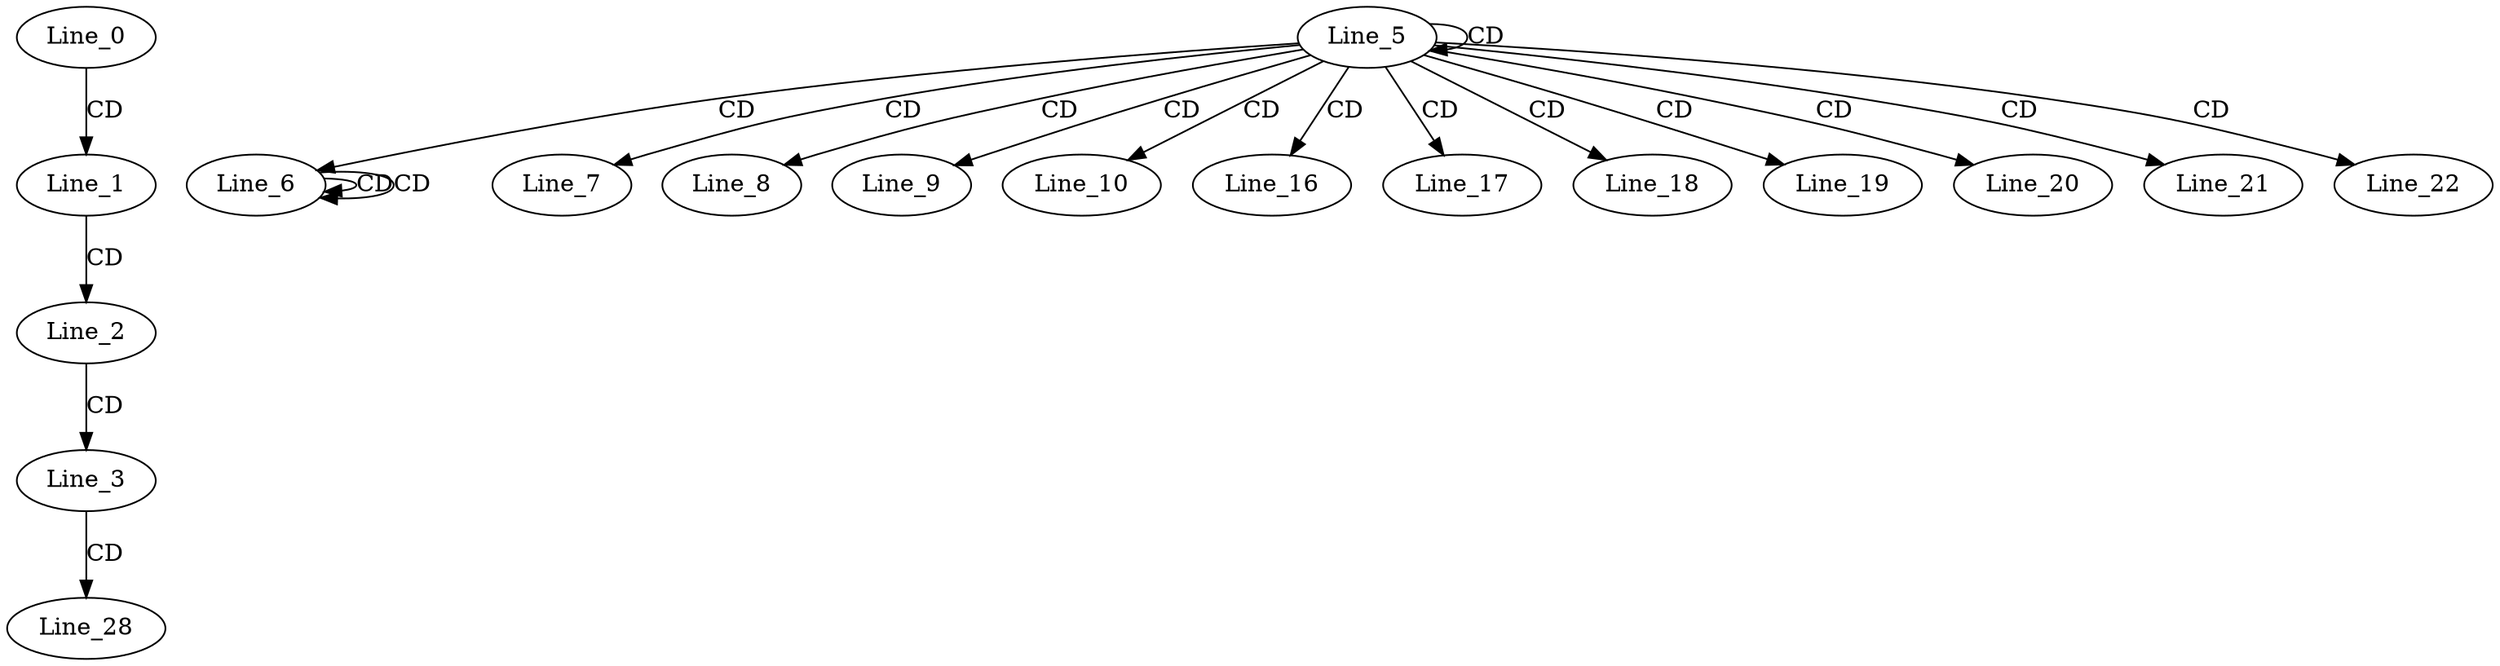 digraph G {
  Line_0;
  Line_1;
  Line_2;
  Line_3;
  Line_5;
  Line_5;
  Line_6;
  Line_6;
  Line_6;
  Line_7;
  Line_8;
  Line_9;
  Line_10;
  Line_16;
  Line_17;
  Line_18;
  Line_19;
  Line_20;
  Line_21;
  Line_22;
  Line_28;
  Line_0 -> Line_1 [ label="CD" ];
  Line_1 -> Line_2 [ label="CD" ];
  Line_2 -> Line_3 [ label="CD" ];
  Line_5 -> Line_5 [ label="CD" ];
  Line_5 -> Line_6 [ label="CD" ];
  Line_6 -> Line_6 [ label="CD" ];
  Line_6 -> Line_6 [ label="CD" ];
  Line_5 -> Line_7 [ label="CD" ];
  Line_5 -> Line_8 [ label="CD" ];
  Line_5 -> Line_9 [ label="CD" ];
  Line_5 -> Line_10 [ label="CD" ];
  Line_5 -> Line_16 [ label="CD" ];
  Line_5 -> Line_17 [ label="CD" ];
  Line_5 -> Line_18 [ label="CD" ];
  Line_5 -> Line_19 [ label="CD" ];
  Line_5 -> Line_20 [ label="CD" ];
  Line_5 -> Line_21 [ label="CD" ];
  Line_5 -> Line_22 [ label="CD" ];
  Line_3 -> Line_28 [ label="CD" ];
}
